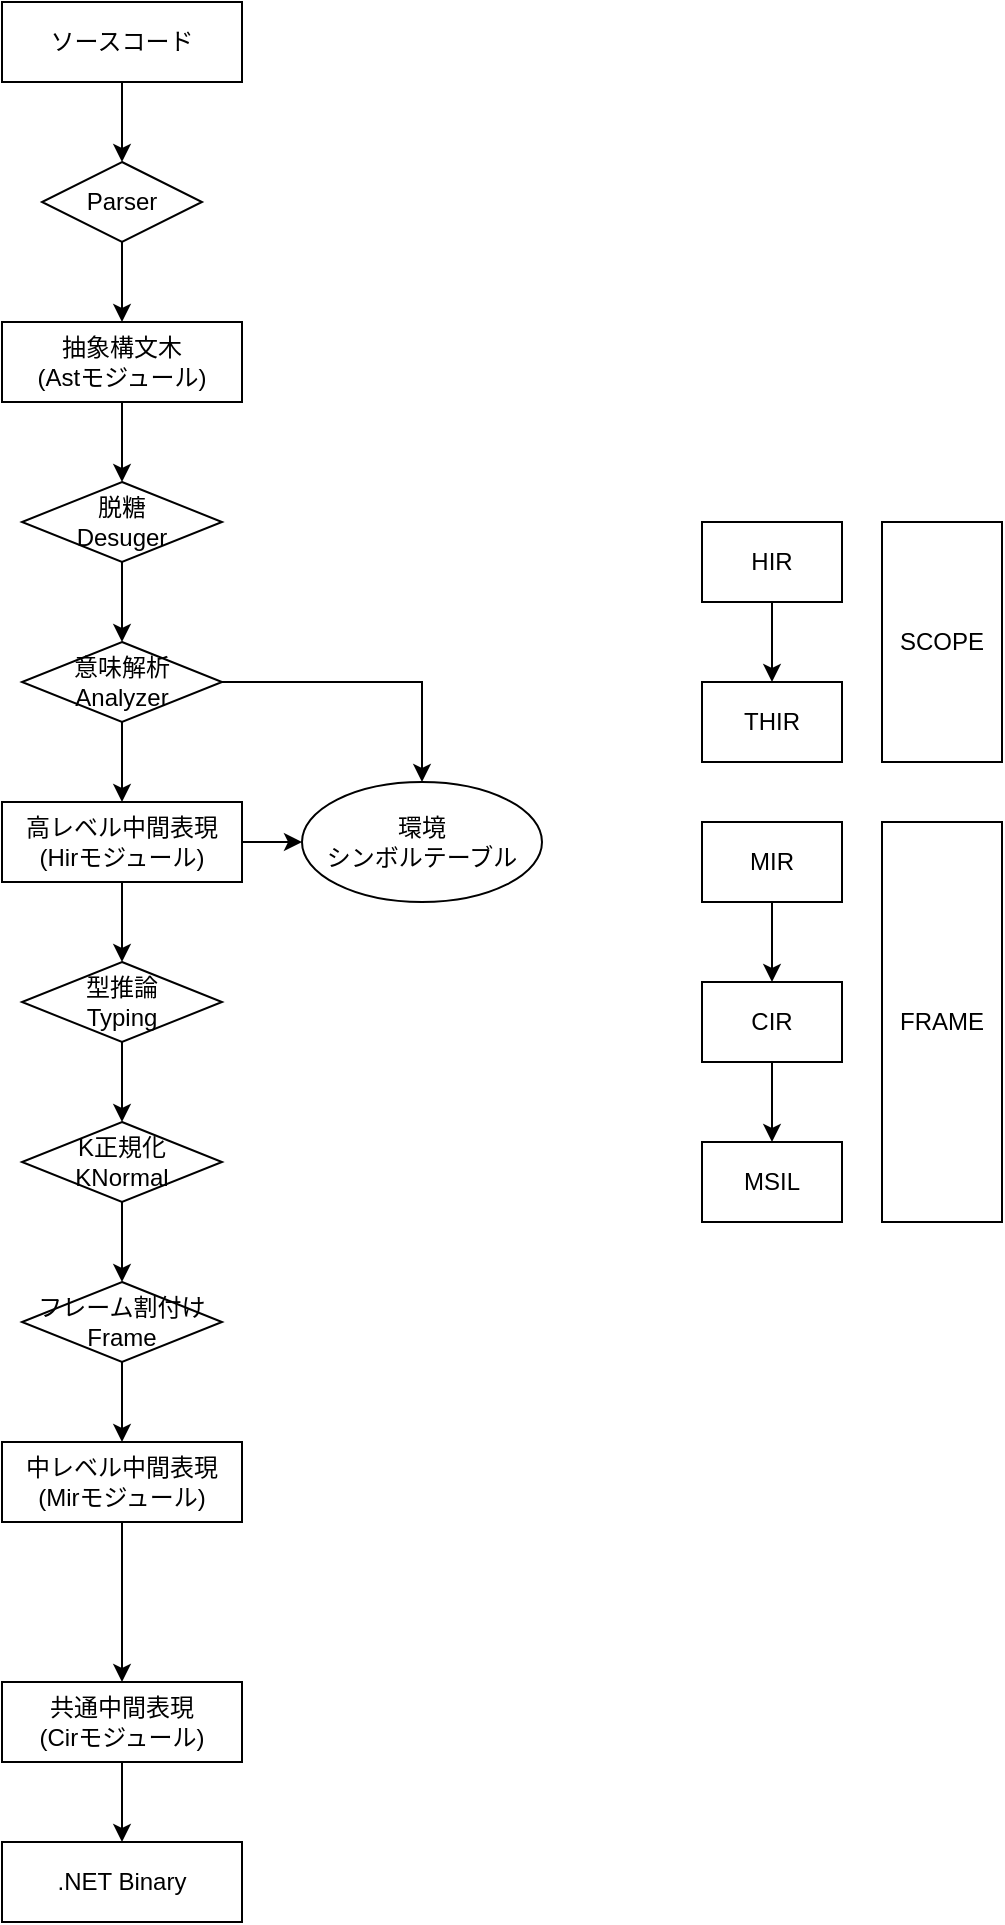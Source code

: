 <mxfile version="19.0.3" type="device"><diagram id="Sc6iPtRxB9C7i3QvBEWz" name="ページ1"><mxGraphModel dx="1051" dy="1056" grid="1" gridSize="10" guides="1" tooltips="1" connect="1" arrows="1" fold="1" page="1" pageScale="1" pageWidth="827" pageHeight="1169" math="0" shadow="0"><root><mxCell id="0"/><mxCell id="1" parent="0"/><mxCell id="U7rGohFfGCbCjuFVL4sY-8" style="edgeStyle=orthogonalEdgeStyle;rounded=0;orthogonalLoop=1;jettySize=auto;html=1;" parent="1" source="xTJDbOJaemWNehaH6TVx-2" target="U7rGohFfGCbCjuFVL4sY-7" edge="1"><mxGeometry relative="1" as="geometry"/></mxCell><mxCell id="xTJDbOJaemWNehaH6TVx-2" value="共通中間表現&lt;br&gt;(Cirモジュール)" style="rounded=0;whiteSpace=wrap;html=1;" parent="1" vertex="1"><mxGeometry x="120" y="880" width="120" height="40" as="geometry"/></mxCell><mxCell id="U7rGohFfGCbCjuFVL4sY-7" value=".NET Binary" style="rounded=0;whiteSpace=wrap;html=1;" parent="1" vertex="1"><mxGeometry x="120" y="960" width="120" height="40" as="geometry"/></mxCell><mxCell id="dytxzaSYWA1cJnX9MuGG-1" value="" style="edgeStyle=orthogonalEdgeStyle;rounded=0;orthogonalLoop=1;jettySize=auto;html=1;" parent="1" source="dytxzaSYWA1cJnX9MuGG-2" target="dytxzaSYWA1cJnX9MuGG-4" edge="1"><mxGeometry relative="1" as="geometry"/></mxCell><mxCell id="dytxzaSYWA1cJnX9MuGG-2" value="ソースコード" style="rounded=0;whiteSpace=wrap;html=1;" parent="1" vertex="1"><mxGeometry x="120" y="40" width="120" height="40" as="geometry"/></mxCell><mxCell id="dytxzaSYWA1cJnX9MuGG-3" value="" style="edgeStyle=orthogonalEdgeStyle;rounded=0;orthogonalLoop=1;jettySize=auto;html=1;" parent="1" source="dytxzaSYWA1cJnX9MuGG-4" target="dytxzaSYWA1cJnX9MuGG-6" edge="1"><mxGeometry relative="1" as="geometry"/></mxCell><mxCell id="dytxzaSYWA1cJnX9MuGG-4" value="Parser" style="rhombus;whiteSpace=wrap;html=1;rounded=0;" parent="1" vertex="1"><mxGeometry x="140" y="120" width="80" height="40" as="geometry"/></mxCell><mxCell id="dytxzaSYWA1cJnX9MuGG-5" style="edgeStyle=orthogonalEdgeStyle;rounded=0;orthogonalLoop=1;jettySize=auto;html=1;entryX=0.5;entryY=0;entryDx=0;entryDy=0;" parent="1" source="dytxzaSYWA1cJnX9MuGG-6" target="dytxzaSYWA1cJnX9MuGG-10" edge="1"><mxGeometry relative="1" as="geometry"/></mxCell><mxCell id="dytxzaSYWA1cJnX9MuGG-6" value="抽象構文木&lt;br&gt;(Astモジュール)" style="whiteSpace=wrap;html=1;rounded=0;" parent="1" vertex="1"><mxGeometry x="120" y="200" width="120" height="40" as="geometry"/></mxCell><mxCell id="dytxzaSYWA1cJnX9MuGG-7" style="edgeStyle=orthogonalEdgeStyle;rounded=0;orthogonalLoop=1;jettySize=auto;html=1;" parent="1" source="dytxzaSYWA1cJnX9MuGG-8" target="dytxzaSYWA1cJnX9MuGG-11" edge="1"><mxGeometry relative="1" as="geometry"/></mxCell><mxCell id="KXjOZaAbhJy6GYU5-Lnn-1" style="edgeStyle=orthogonalEdgeStyle;rounded=0;orthogonalLoop=1;jettySize=auto;html=1;" parent="1" source="dytxzaSYWA1cJnX9MuGG-8" target="dytxzaSYWA1cJnX9MuGG-16" edge="1"><mxGeometry relative="1" as="geometry"/></mxCell><mxCell id="dytxzaSYWA1cJnX9MuGG-8" value="高レベル中間表現&lt;br&gt;(Hirモジュール)" style="whiteSpace=wrap;html=1;rounded=0;" parent="1" vertex="1"><mxGeometry x="120" y="440" width="120" height="40" as="geometry"/></mxCell><mxCell id="KXjOZaAbhJy6GYU5-Lnn-3" style="edgeStyle=orthogonalEdgeStyle;rounded=0;orthogonalLoop=1;jettySize=auto;html=1;" parent="1" source="dytxzaSYWA1cJnX9MuGG-10" target="KXjOZaAbhJy6GYU5-Lnn-2" edge="1"><mxGeometry relative="1" as="geometry"/></mxCell><mxCell id="dytxzaSYWA1cJnX9MuGG-10" value="脱糖&lt;br&gt;Desuger" style="rhombus;whiteSpace=wrap;html=1;rounded=0;" parent="1" vertex="1"><mxGeometry x="130" y="280" width="100" height="40" as="geometry"/></mxCell><mxCell id="dytxzaSYWA1cJnX9MuGG-11" value="型推論&lt;br&gt;Typing" style="rhombus;whiteSpace=wrap;html=1;rounded=0;" parent="1" vertex="1"><mxGeometry x="130" y="520" width="100" height="40" as="geometry"/></mxCell><mxCell id="dytxzaSYWA1cJnX9MuGG-12" style="edgeStyle=orthogonalEdgeStyle;rounded=0;orthogonalLoop=1;jettySize=auto;html=1;entryX=0.5;entryY=0;entryDx=0;entryDy=0;" parent="1" source="dytxzaSYWA1cJnX9MuGG-13" target="dytxzaSYWA1cJnX9MuGG-17" edge="1"><mxGeometry relative="1" as="geometry"/></mxCell><mxCell id="dytxzaSYWA1cJnX9MuGG-13" value="K正規化&lt;br&gt;KNormal" style="rhombus;whiteSpace=wrap;html=1;rounded=0;" parent="1" vertex="1"><mxGeometry x="130" y="600" width="100" height="40" as="geometry"/></mxCell><mxCell id="dytxzaSYWA1cJnX9MuGG-14" style="edgeStyle=orthogonalEdgeStyle;rounded=0;orthogonalLoop=1;jettySize=auto;html=1;" parent="1" source="dytxzaSYWA1cJnX9MuGG-11" target="dytxzaSYWA1cJnX9MuGG-13" edge="1"><mxGeometry relative="1" as="geometry"/></mxCell><mxCell id="dytxzaSYWA1cJnX9MuGG-16" value="環境&lt;br&gt;シンボルテーブル" style="ellipse;whiteSpace=wrap;html=1;" parent="1" vertex="1"><mxGeometry x="270" y="430" width="120" height="60" as="geometry"/></mxCell><mxCell id="dytxzaSYWA1cJnX9MuGG-19" style="edgeStyle=orthogonalEdgeStyle;rounded=0;orthogonalLoop=1;jettySize=auto;html=1;" parent="1" source="dytxzaSYWA1cJnX9MuGG-17" target="dytxzaSYWA1cJnX9MuGG-18" edge="1"><mxGeometry relative="1" as="geometry"/></mxCell><mxCell id="dytxzaSYWA1cJnX9MuGG-17" value="フレーム割付け&lt;br&gt;Frame" style="rhombus;whiteSpace=wrap;html=1;rounded=0;" parent="1" vertex="1"><mxGeometry x="130" y="680" width="100" height="40" as="geometry"/></mxCell><mxCell id="dytxzaSYWA1cJnX9MuGG-21" style="edgeStyle=orthogonalEdgeStyle;rounded=0;orthogonalLoop=1;jettySize=auto;html=1;" parent="1" source="dytxzaSYWA1cJnX9MuGG-18" target="xTJDbOJaemWNehaH6TVx-2" edge="1"><mxGeometry relative="1" as="geometry"/></mxCell><mxCell id="dytxzaSYWA1cJnX9MuGG-18" value="中レベル中間表現&lt;br&gt;(Mirモジュール)" style="whiteSpace=wrap;html=1;rounded=0;" parent="1" vertex="1"><mxGeometry x="120" y="760" width="120" height="40" as="geometry"/></mxCell><mxCell id="KXjOZaAbhJy6GYU5-Lnn-4" style="edgeStyle=orthogonalEdgeStyle;rounded=0;orthogonalLoop=1;jettySize=auto;html=1;" parent="1" source="KXjOZaAbhJy6GYU5-Lnn-2" target="dytxzaSYWA1cJnX9MuGG-8" edge="1"><mxGeometry relative="1" as="geometry"/></mxCell><mxCell id="KXjOZaAbhJy6GYU5-Lnn-5" style="edgeStyle=orthogonalEdgeStyle;rounded=0;orthogonalLoop=1;jettySize=auto;html=1;entryX=0.5;entryY=0;entryDx=0;entryDy=0;" parent="1" source="KXjOZaAbhJy6GYU5-Lnn-2" target="dytxzaSYWA1cJnX9MuGG-16" edge="1"><mxGeometry relative="1" as="geometry"/></mxCell><mxCell id="KXjOZaAbhJy6GYU5-Lnn-2" value="意味解析&lt;br&gt;Analyzer" style="rhombus;whiteSpace=wrap;html=1;rounded=0;" parent="1" vertex="1"><mxGeometry x="130" y="360" width="100" height="40" as="geometry"/></mxCell><mxCell id="9vD7iEL-6o-t-1pK5kAf-1" style="edgeStyle=orthogonalEdgeStyle;rounded=0;orthogonalLoop=1;jettySize=auto;html=1;" edge="1" parent="1" source="9vD7iEL-6o-t-1pK5kAf-2" target="9vD7iEL-6o-t-1pK5kAf-3"><mxGeometry relative="1" as="geometry"/></mxCell><mxCell id="9vD7iEL-6o-t-1pK5kAf-2" value="HIR" style="rounded=0;whiteSpace=wrap;html=1;" vertex="1" parent="1"><mxGeometry x="470" y="300" width="70" height="40" as="geometry"/></mxCell><mxCell id="9vD7iEL-6o-t-1pK5kAf-3" value="THIR" style="rounded=0;whiteSpace=wrap;html=1;" vertex="1" parent="1"><mxGeometry x="470" y="380" width="70" height="40" as="geometry"/></mxCell><mxCell id="9vD7iEL-6o-t-1pK5kAf-4" value="SCOPE" style="rounded=0;whiteSpace=wrap;html=1;" vertex="1" parent="1"><mxGeometry x="560" y="300" width="60" height="120" as="geometry"/></mxCell><mxCell id="9vD7iEL-6o-t-1pK5kAf-5" style="edgeStyle=orthogonalEdgeStyle;rounded=0;orthogonalLoop=1;jettySize=auto;html=1;" edge="1" parent="1" source="9vD7iEL-6o-t-1pK5kAf-6" target="9vD7iEL-6o-t-1pK5kAf-9"><mxGeometry relative="1" as="geometry"/></mxCell><mxCell id="9vD7iEL-6o-t-1pK5kAf-6" value="MIR" style="rounded=0;whiteSpace=wrap;html=1;" vertex="1" parent="1"><mxGeometry x="470" y="450" width="70" height="40" as="geometry"/></mxCell><mxCell id="9vD7iEL-6o-t-1pK5kAf-7" value="FRAME" style="rounded=0;whiteSpace=wrap;html=1;" vertex="1" parent="1"><mxGeometry x="560" y="450" width="60" height="200" as="geometry"/></mxCell><mxCell id="9vD7iEL-6o-t-1pK5kAf-8" style="edgeStyle=orthogonalEdgeStyle;rounded=0;orthogonalLoop=1;jettySize=auto;html=1;" edge="1" parent="1" source="9vD7iEL-6o-t-1pK5kAf-9" target="9vD7iEL-6o-t-1pK5kAf-10"><mxGeometry relative="1" as="geometry"/></mxCell><mxCell id="9vD7iEL-6o-t-1pK5kAf-9" value="CIR" style="rounded=0;whiteSpace=wrap;html=1;" vertex="1" parent="1"><mxGeometry x="470" y="530" width="70" height="40" as="geometry"/></mxCell><mxCell id="9vD7iEL-6o-t-1pK5kAf-10" value="MSIL" style="rounded=0;whiteSpace=wrap;html=1;" vertex="1" parent="1"><mxGeometry x="470" y="610" width="70" height="40" as="geometry"/></mxCell></root></mxGraphModel></diagram></mxfile>